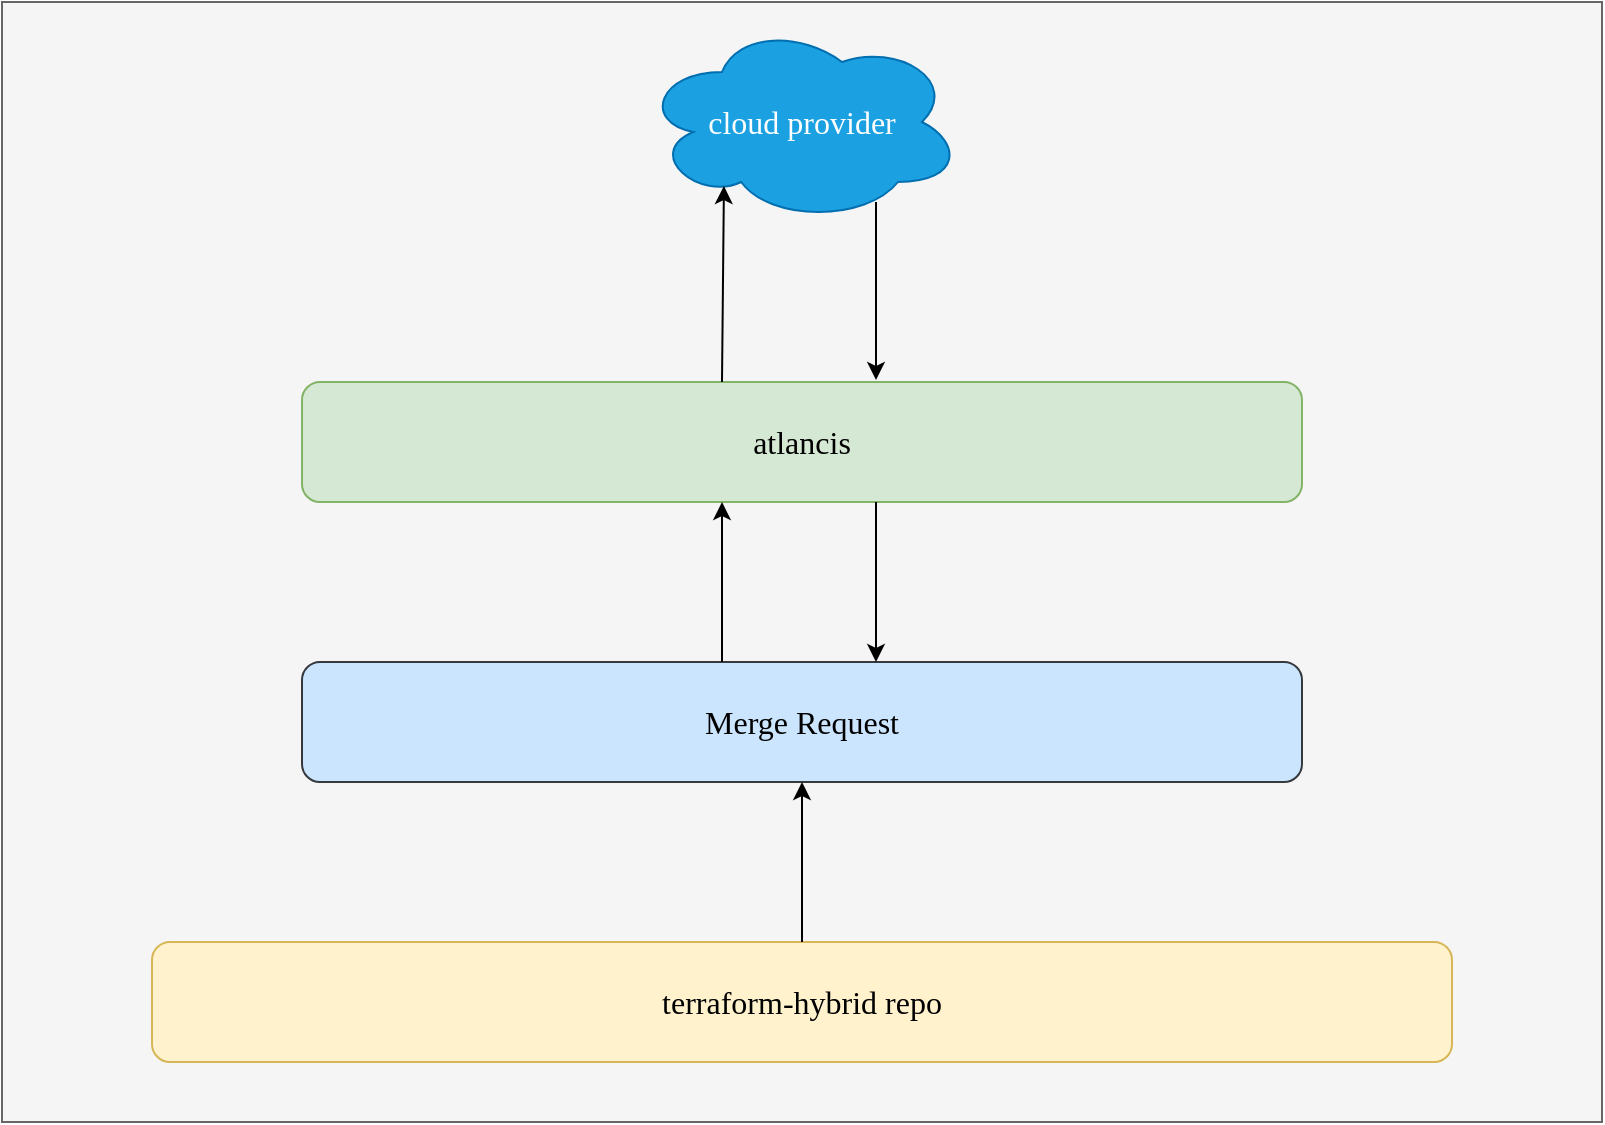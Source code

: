 <mxfile version="21.5.0" type="github">
  <diagram name="Page-1" id="adUNEQPpcq7sUkXc-yeb">
    <mxGraphModel dx="1434" dy="802" grid="1" gridSize="10" guides="1" tooltips="1" connect="1" arrows="1" fold="1" page="1" pageScale="1" pageWidth="850" pageHeight="1100" math="0" shadow="0">
      <root>
        <mxCell id="0" />
        <mxCell id="1" parent="0" />
        <mxCell id="s6rxHli3kEFU-uxdiYRl-1" value="" style="rounded=0;whiteSpace=wrap;html=1;fillColor=#f5f5f5;fontColor=#333333;strokeColor=#666666;fontFamily=Times New Roman;" vertex="1" parent="1">
          <mxGeometry x="200" y="120" width="800" height="560" as="geometry" />
        </mxCell>
        <mxCell id="s6rxHli3kEFU-uxdiYRl-2" value="&lt;font style=&quot;font-size: 16px;&quot;&gt;terraform-hybrid repo&lt;/font&gt;" style="rounded=1;whiteSpace=wrap;html=1;fillColor=#fff2cc;strokeColor=#d6b656;shadow=0;fontFamily=Times New Roman;" vertex="1" parent="1">
          <mxGeometry x="275" y="590" width="650" height="60" as="geometry" />
        </mxCell>
        <mxCell id="s6rxHli3kEFU-uxdiYRl-3" value="&lt;font style=&quot;font-size: 16px;&quot;&gt;Merge Request&lt;/font&gt;" style="rounded=1;whiteSpace=wrap;html=1;fillColor=#cce5ff;strokeColor=#36393d;fontFamily=Times New Roman;" vertex="1" parent="1">
          <mxGeometry x="350" y="450" width="500" height="60" as="geometry" />
        </mxCell>
        <mxCell id="s6rxHli3kEFU-uxdiYRl-4" value="" style="endArrow=classic;html=1;rounded=0;exitX=0.5;exitY=0;exitDx=0;exitDy=0;entryX=0.5;entryY=1;entryDx=0;entryDy=0;fontFamily=Times New Roman;" edge="1" parent="1" target="s6rxHli3kEFU-uxdiYRl-3">
          <mxGeometry width="50" height="50" relative="1" as="geometry">
            <mxPoint x="600" y="590" as="sourcePoint" />
            <mxPoint x="600" y="550" as="targetPoint" />
          </mxGeometry>
        </mxCell>
        <mxCell id="s6rxHli3kEFU-uxdiYRl-5" value="&lt;font style=&quot;font-size: 16px;&quot;&gt;atlancis&lt;/font&gt;" style="rounded=1;whiteSpace=wrap;html=1;fillColor=#d5e8d4;strokeColor=#82b366;fontFamily=Times New Roman;" vertex="1" parent="1">
          <mxGeometry x="350" y="310" width="500" height="60" as="geometry" />
        </mxCell>
        <mxCell id="s6rxHli3kEFU-uxdiYRl-6" value="&lt;font style=&quot;font-size: 16px;&quot;&gt;cloud provider&lt;/font&gt;" style="ellipse;shape=cloud;whiteSpace=wrap;html=1;fontFamily=Times New Roman;fillColor=#1ba1e2;strokeColor=#006EAF;fontColor=#ffffff;" vertex="1" parent="1">
          <mxGeometry x="520" y="130" width="160" height="100" as="geometry" />
        </mxCell>
        <mxCell id="s6rxHli3kEFU-uxdiYRl-7" value="" style="endArrow=classic;html=1;rounded=0;exitX=0.5;exitY=0;exitDx=0;exitDy=0;entryX=0.5;entryY=1;entryDx=0;entryDy=0;fontFamily=Times New Roman;" edge="1" parent="1">
          <mxGeometry width="50" height="50" relative="1" as="geometry">
            <mxPoint x="560" y="450" as="sourcePoint" />
            <mxPoint x="560" y="370" as="targetPoint" />
          </mxGeometry>
        </mxCell>
        <mxCell id="s6rxHli3kEFU-uxdiYRl-8" value="" style="endArrow=classic;html=1;rounded=0;exitX=0.5;exitY=0;exitDx=0;exitDy=0;entryX=0.256;entryY=0.82;entryDx=0;entryDy=0;fontFamily=Times New Roman;entryPerimeter=0;" edge="1" parent="1" target="s6rxHli3kEFU-uxdiYRl-6">
          <mxGeometry width="50" height="50" relative="1" as="geometry">
            <mxPoint x="560" y="310" as="sourcePoint" />
            <mxPoint x="560" y="230" as="targetPoint" />
          </mxGeometry>
        </mxCell>
        <mxCell id="s6rxHli3kEFU-uxdiYRl-9" value="" style="endArrow=classic;html=1;rounded=0;entryX=0.574;entryY=-0.017;entryDx=0;entryDy=0;fontFamily=Times New Roman;entryPerimeter=0;" edge="1" parent="1" target="s6rxHli3kEFU-uxdiYRl-5">
          <mxGeometry width="50" height="50" relative="1" as="geometry">
            <mxPoint x="637" y="220" as="sourcePoint" />
            <mxPoint x="570" y="380" as="targetPoint" />
          </mxGeometry>
        </mxCell>
        <mxCell id="s6rxHli3kEFU-uxdiYRl-10" value="" style="endArrow=classic;html=1;rounded=0;fontFamily=Times New Roman;" edge="1" parent="1">
          <mxGeometry width="50" height="50" relative="1" as="geometry">
            <mxPoint x="637" y="370" as="sourcePoint" />
            <mxPoint x="637" y="450" as="targetPoint" />
          </mxGeometry>
        </mxCell>
      </root>
    </mxGraphModel>
  </diagram>
</mxfile>
